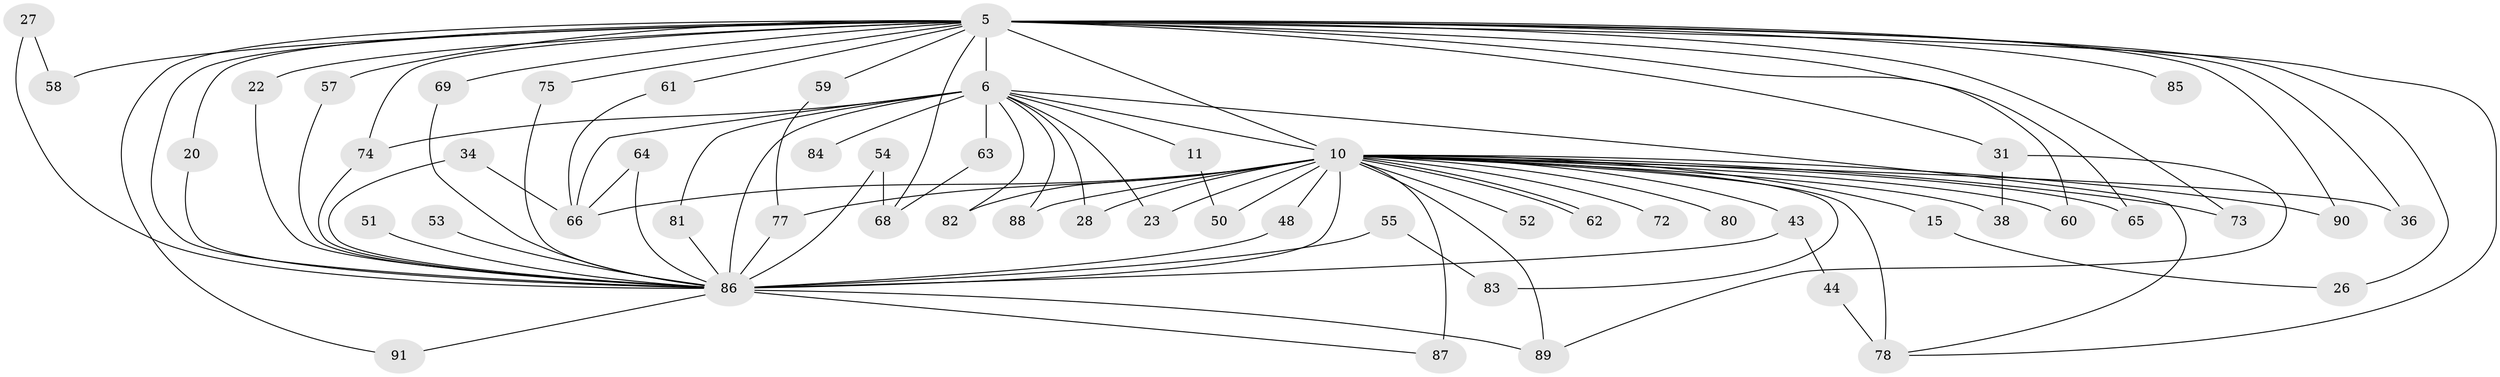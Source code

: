 // original degree distribution, {25: 0.01098901098901099, 15: 0.01098901098901099, 21: 0.01098901098901099, 18: 0.03296703296703297, 24: 0.02197802197802198, 23: 0.01098901098901099, 22: 0.01098901098901099, 3: 0.18681318681318682, 7: 0.01098901098901099, 4: 0.06593406593406594, 5: 0.02197802197802198, 2: 0.5934065934065934, 6: 0.01098901098901099}
// Generated by graph-tools (version 1.1) at 2025/47/03/04/25 21:47:17]
// undirected, 54 vertices, 96 edges
graph export_dot {
graph [start="1"]
  node [color=gray90,style=filled];
  5 [super="+2+1"];
  6 [super="+4"];
  10 [super="+9+3"];
  11;
  15;
  20;
  22;
  23;
  26;
  27;
  28;
  31;
  34;
  36 [super="+35"];
  38;
  43 [super="+32"];
  44;
  48 [super="+25+24"];
  50;
  51;
  52 [super="+45"];
  53;
  54;
  55;
  57;
  58 [super="+18"];
  59;
  60;
  61;
  62;
  63;
  64;
  65;
  66 [super="+29"];
  68 [super="+56"];
  69;
  72;
  73;
  74 [super="+67+71"];
  75;
  77 [super="+47"];
  78 [super="+40+41"];
  80;
  81 [super="+70"];
  82 [super="+17"];
  83;
  84;
  85;
  86 [super="+79"];
  87 [super="+21"];
  88;
  89 [super="+42"];
  90 [super="+39"];
  91;
  5 -- 6 [weight=6];
  5 -- 10 [weight=9];
  5 -- 20;
  5 -- 26;
  5 -- 60;
  5 -- 65;
  5 -- 68 [weight=5];
  5 -- 73;
  5 -- 75;
  5 -- 85 [weight=2];
  5 -- 91;
  5 -- 31 [weight=2];
  5 -- 58 [weight=3];
  5 -- 69;
  5 -- 22;
  5 -- 90 [weight=2];
  5 -- 57;
  5 -- 59;
  5 -- 61;
  5 -- 36;
  5 -- 78;
  5 -- 74 [weight=3];
  5 -- 86 [weight=6];
  6 -- 10 [weight=6];
  6 -- 11 [weight=2];
  6 -- 23;
  6 -- 28;
  6 -- 84 [weight=2];
  6 -- 88;
  6 -- 74 [weight=2];
  6 -- 82 [weight=2];
  6 -- 63;
  6 -- 81;
  6 -- 66 [weight=2];
  6 -- 78;
  6 -- 86 [weight=5];
  10 -- 15 [weight=2];
  10 -- 28;
  10 -- 60;
  10 -- 62;
  10 -- 62;
  10 -- 72 [weight=2];
  10 -- 87 [weight=2];
  10 -- 52 [weight=3];
  10 -- 65;
  10 -- 66 [weight=2];
  10 -- 73;
  10 -- 80;
  10 -- 82;
  10 -- 83;
  10 -- 86 [weight=10];
  10 -- 23;
  10 -- 88;
  10 -- 77;
  10 -- 36 [weight=2];
  10 -- 38;
  10 -- 43 [weight=2];
  10 -- 78 [weight=3];
  10 -- 50;
  10 -- 90;
  10 -- 89;
  10 -- 48;
  11 -- 50;
  15 -- 26;
  20 -- 86;
  22 -- 86;
  27 -- 58;
  27 -- 86;
  31 -- 38;
  31 -- 89;
  34 -- 66;
  34 -- 86;
  43 -- 44;
  43 -- 86;
  44 -- 78;
  48 -- 86 [weight=3];
  51 -- 86 [weight=2];
  53 -- 86 [weight=2];
  54 -- 68;
  54 -- 86;
  55 -- 83;
  55 -- 86 [weight=2];
  57 -- 86;
  59 -- 77;
  61 -- 66;
  63 -- 68;
  64 -- 66;
  64 -- 86;
  69 -- 86;
  74 -- 86;
  75 -- 86;
  77 -- 86 [weight=2];
  81 -- 86 [weight=2];
  86 -- 87;
  86 -- 89;
  86 -- 91;
}
